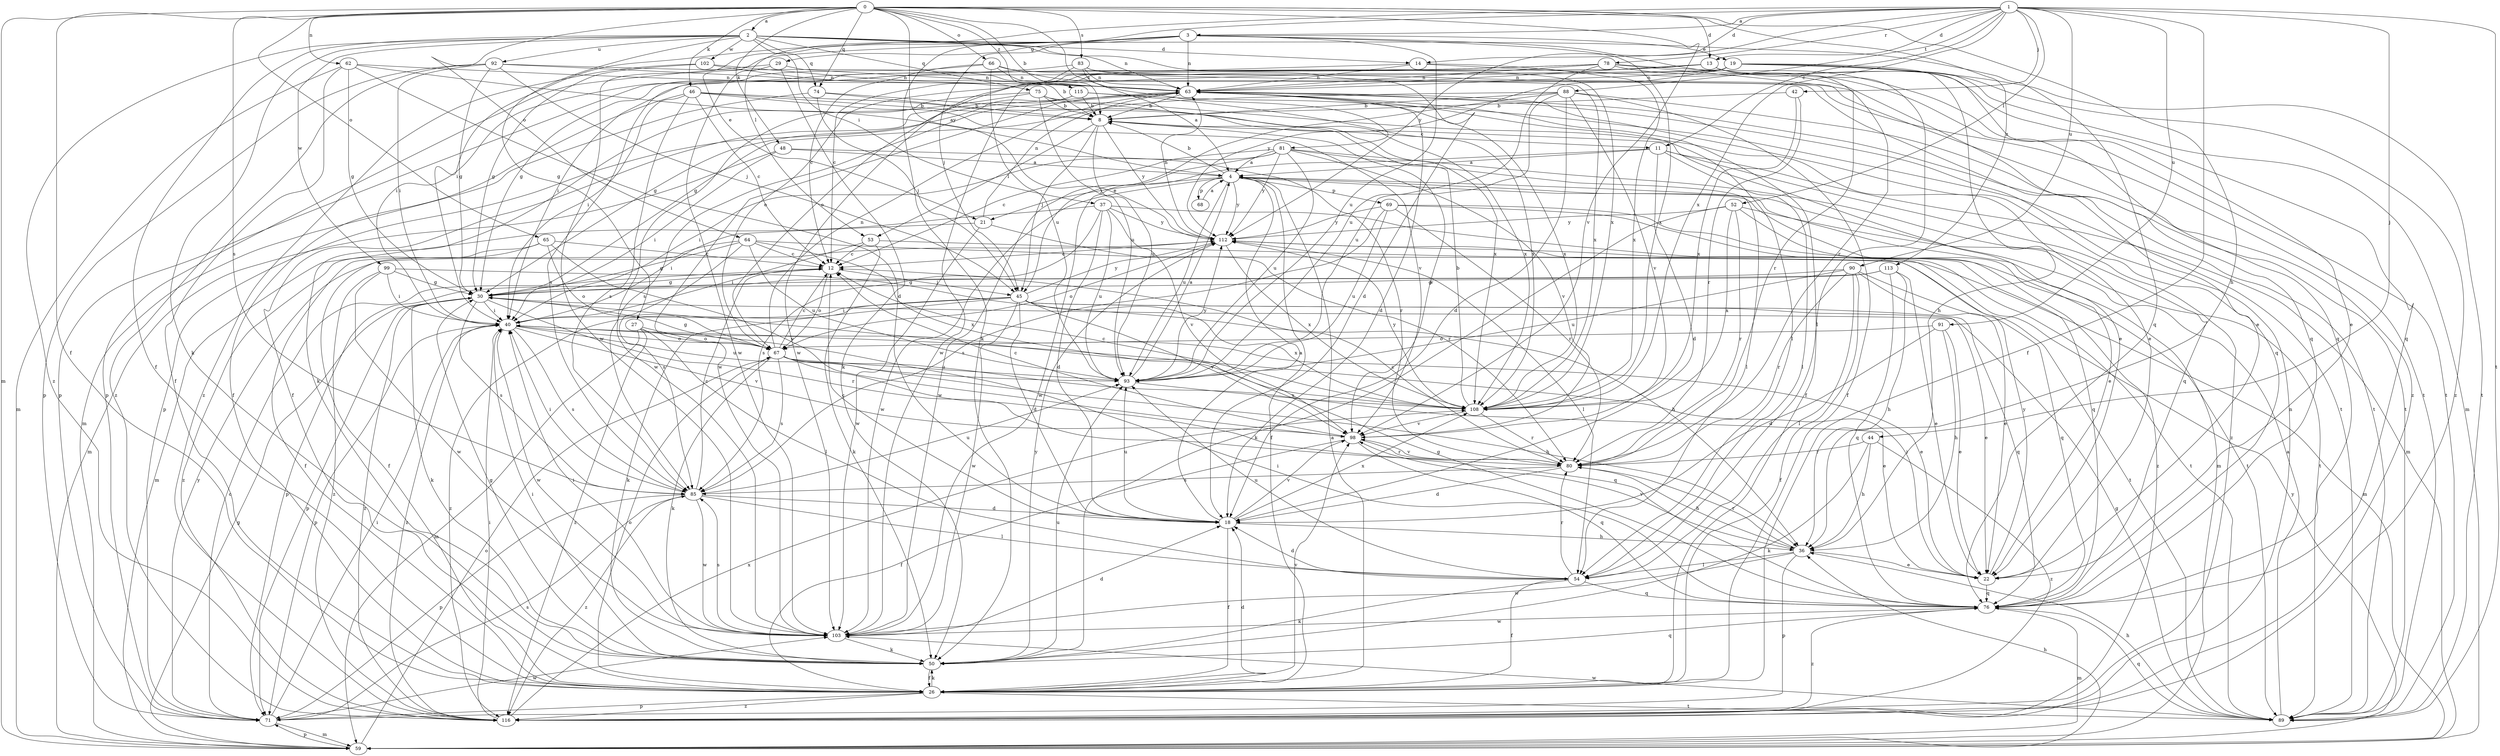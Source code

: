 strict digraph  {
0;
1;
2;
3;
4;
8;
11;
12;
13;
14;
18;
19;
21;
22;
26;
27;
29;
30;
36;
37;
40;
42;
44;
45;
46;
48;
50;
52;
53;
54;
59;
62;
63;
64;
65;
66;
67;
68;
69;
71;
74;
75;
76;
78;
80;
81;
83;
85;
88;
89;
90;
91;
92;
93;
98;
99;
102;
103;
108;
112;
113;
115;
116;
0 -> 2  [label=a];
0 -> 8  [label=b];
0 -> 13  [label=d];
0 -> 26  [label=f];
0 -> 36  [label=h];
0 -> 46  [label=k];
0 -> 48  [label=k];
0 -> 59  [label=m];
0 -> 62  [label=n];
0 -> 64  [label=o];
0 -> 65  [label=o];
0 -> 66  [label=o];
0 -> 74  [label=q];
0 -> 81  [label=s];
0 -> 83  [label=s];
0 -> 85  [label=s];
0 -> 98  [label=v];
0 -> 112  [label=y];
0 -> 113  [label=z];
0 -> 115  [label=z];
1 -> 3  [label=a];
1 -> 11  [label=c];
1 -> 13  [label=d];
1 -> 14  [label=d];
1 -> 26  [label=f];
1 -> 42  [label=j];
1 -> 44  [label=j];
1 -> 50  [label=k];
1 -> 52  [label=l];
1 -> 53  [label=l];
1 -> 78  [label=r];
1 -> 88  [label=t];
1 -> 89  [label=t];
1 -> 90  [label=u];
1 -> 91  [label=u];
1 -> 108  [label=x];
1 -> 112  [label=y];
2 -> 14  [label=d];
2 -> 26  [label=f];
2 -> 27  [label=g];
2 -> 37  [label=i];
2 -> 50  [label=k];
2 -> 63  [label=n];
2 -> 74  [label=q];
2 -> 75  [label=q];
2 -> 76  [label=q];
2 -> 92  [label=u];
2 -> 99  [label=w];
2 -> 102  [label=w];
2 -> 108  [label=x];
2 -> 116  [label=z];
3 -> 19  [label=e];
3 -> 21  [label=e];
3 -> 29  [label=g];
3 -> 40  [label=i];
3 -> 45  [label=j];
3 -> 63  [label=n];
3 -> 80  [label=r];
3 -> 93  [label=u];
3 -> 103  [label=w];
3 -> 108  [label=x];
4 -> 8  [label=b];
4 -> 21  [label=e];
4 -> 22  [label=e];
4 -> 26  [label=f];
4 -> 59  [label=m];
4 -> 68  [label=p];
4 -> 69  [label=p];
4 -> 93  [label=u];
4 -> 103  [label=w];
4 -> 112  [label=y];
8 -> 11  [label=c];
8 -> 45  [label=j];
8 -> 53  [label=l];
8 -> 93  [label=u];
8 -> 98  [label=v];
8 -> 112  [label=y];
11 -> 4  [label=a];
11 -> 18  [label=d];
11 -> 54  [label=l];
11 -> 59  [label=m];
11 -> 103  [label=w];
11 -> 116  [label=z];
12 -> 30  [label=g];
12 -> 45  [label=j];
12 -> 67  [label=o];
13 -> 54  [label=l];
13 -> 59  [label=m];
13 -> 63  [label=n];
13 -> 67  [label=o];
13 -> 76  [label=q];
13 -> 103  [label=w];
14 -> 63  [label=n];
14 -> 76  [label=q];
14 -> 103  [label=w];
14 -> 108  [label=x];
18 -> 4  [label=a];
18 -> 12  [label=c];
18 -> 26  [label=f];
18 -> 36  [label=h];
18 -> 93  [label=u];
18 -> 98  [label=v];
18 -> 108  [label=x];
19 -> 22  [label=e];
19 -> 36  [label=h];
19 -> 40  [label=i];
19 -> 63  [label=n];
19 -> 67  [label=o];
19 -> 89  [label=t];
19 -> 112  [label=y];
19 -> 116  [label=z];
21 -> 40  [label=i];
21 -> 63  [label=n];
21 -> 80  [label=r];
21 -> 103  [label=w];
22 -> 40  [label=i];
22 -> 76  [label=q];
22 -> 112  [label=y];
26 -> 4  [label=a];
26 -> 18  [label=d];
26 -> 50  [label=k];
26 -> 67  [label=o];
26 -> 71  [label=p];
26 -> 89  [label=t];
26 -> 98  [label=v];
26 -> 116  [label=z];
27 -> 22  [label=e];
27 -> 54  [label=l];
27 -> 59  [label=m];
27 -> 67  [label=o];
27 -> 116  [label=z];
29 -> 50  [label=k];
29 -> 63  [label=n];
29 -> 71  [label=p];
29 -> 103  [label=w];
30 -> 40  [label=i];
30 -> 50  [label=k];
30 -> 71  [label=p];
30 -> 80  [label=r];
30 -> 85  [label=s];
30 -> 116  [label=z];
36 -> 22  [label=e];
36 -> 54  [label=l];
36 -> 71  [label=p];
36 -> 80  [label=r];
36 -> 98  [label=v];
36 -> 103  [label=w];
37 -> 18  [label=d];
37 -> 59  [label=m];
37 -> 85  [label=s];
37 -> 89  [label=t];
37 -> 93  [label=u];
37 -> 98  [label=v];
37 -> 112  [label=y];
40 -> 67  [label=o];
40 -> 71  [label=p];
40 -> 85  [label=s];
40 -> 93  [label=u];
40 -> 98  [label=v];
40 -> 103  [label=w];
40 -> 116  [label=z];
42 -> 8  [label=b];
42 -> 80  [label=r];
42 -> 108  [label=x];
44 -> 36  [label=h];
44 -> 50  [label=k];
44 -> 80  [label=r];
44 -> 116  [label=z];
45 -> 18  [label=d];
45 -> 22  [label=e];
45 -> 40  [label=i];
45 -> 50  [label=k];
45 -> 76  [label=q];
45 -> 98  [label=v];
45 -> 103  [label=w];
45 -> 108  [label=x];
45 -> 112  [label=y];
45 -> 116  [label=z];
46 -> 8  [label=b];
46 -> 12  [label=c];
46 -> 22  [label=e];
46 -> 26  [label=f];
46 -> 40  [label=i];
46 -> 85  [label=s];
46 -> 98  [label=v];
48 -> 4  [label=a];
48 -> 40  [label=i];
48 -> 59  [label=m];
48 -> 80  [label=r];
50 -> 26  [label=f];
50 -> 30  [label=g];
50 -> 40  [label=i];
50 -> 76  [label=q];
50 -> 93  [label=u];
50 -> 112  [label=y];
52 -> 50  [label=k];
52 -> 80  [label=r];
52 -> 89  [label=t];
52 -> 108  [label=x];
52 -> 112  [label=y];
52 -> 116  [label=z];
53 -> 12  [label=c];
53 -> 40  [label=i];
53 -> 50  [label=k];
53 -> 59  [label=m];
54 -> 18  [label=d];
54 -> 26  [label=f];
54 -> 50  [label=k];
54 -> 76  [label=q];
54 -> 80  [label=r];
54 -> 93  [label=u];
59 -> 30  [label=g];
59 -> 36  [label=h];
59 -> 67  [label=o];
59 -> 71  [label=p];
59 -> 112  [label=y];
62 -> 4  [label=a];
62 -> 18  [label=d];
62 -> 26  [label=f];
62 -> 30  [label=g];
62 -> 59  [label=m];
62 -> 63  [label=n];
63 -> 8  [label=b];
63 -> 18  [label=d];
63 -> 26  [label=f];
63 -> 54  [label=l];
63 -> 71  [label=p];
63 -> 76  [label=q];
63 -> 85  [label=s];
63 -> 89  [label=t];
63 -> 103  [label=w];
63 -> 108  [label=x];
64 -> 12  [label=c];
64 -> 26  [label=f];
64 -> 30  [label=g];
64 -> 85  [label=s];
64 -> 89  [label=t];
64 -> 93  [label=u];
64 -> 108  [label=x];
65 -> 12  [label=c];
65 -> 26  [label=f];
65 -> 67  [label=o];
65 -> 98  [label=v];
65 -> 116  [label=z];
66 -> 12  [label=c];
66 -> 40  [label=i];
66 -> 63  [label=n];
66 -> 89  [label=t];
66 -> 93  [label=u];
66 -> 108  [label=x];
67 -> 12  [label=c];
67 -> 22  [label=e];
67 -> 30  [label=g];
67 -> 36  [label=h];
67 -> 50  [label=k];
67 -> 63  [label=n];
67 -> 76  [label=q];
67 -> 85  [label=s];
67 -> 93  [label=u];
68 -> 4  [label=a];
69 -> 76  [label=q];
69 -> 80  [label=r];
69 -> 85  [label=s];
69 -> 89  [label=t];
69 -> 93  [label=u];
69 -> 112  [label=y];
71 -> 12  [label=c];
71 -> 40  [label=i];
71 -> 59  [label=m];
71 -> 85  [label=s];
71 -> 103  [label=w];
71 -> 112  [label=y];
74 -> 8  [label=b];
74 -> 45  [label=j];
74 -> 59  [label=m];
74 -> 108  [label=x];
75 -> 8  [label=b];
75 -> 22  [label=e];
75 -> 50  [label=k];
75 -> 93  [label=u];
75 -> 103  [label=w];
75 -> 108  [label=x];
76 -> 30  [label=g];
76 -> 40  [label=i];
76 -> 59  [label=m];
76 -> 103  [label=w];
76 -> 116  [label=z];
78 -> 30  [label=g];
78 -> 63  [label=n];
78 -> 76  [label=q];
78 -> 80  [label=r];
78 -> 85  [label=s];
78 -> 89  [label=t];
78 -> 93  [label=u];
80 -> 12  [label=c];
80 -> 18  [label=d];
80 -> 36  [label=h];
80 -> 85  [label=s];
80 -> 98  [label=v];
81 -> 4  [label=a];
81 -> 12  [label=c];
81 -> 40  [label=i];
81 -> 54  [label=l];
81 -> 76  [label=q];
81 -> 93  [label=u];
81 -> 98  [label=v];
81 -> 103  [label=w];
81 -> 112  [label=y];
83 -> 4  [label=a];
83 -> 12  [label=c];
83 -> 18  [label=d];
83 -> 63  [label=n];
83 -> 71  [label=p];
83 -> 116  [label=z];
85 -> 12  [label=c];
85 -> 18  [label=d];
85 -> 40  [label=i];
85 -> 54  [label=l];
85 -> 71  [label=p];
85 -> 93  [label=u];
85 -> 103  [label=w];
85 -> 116  [label=z];
88 -> 8  [label=b];
88 -> 18  [label=d];
88 -> 26  [label=f];
88 -> 30  [label=g];
88 -> 45  [label=j];
88 -> 89  [label=t];
88 -> 93  [label=u];
88 -> 98  [label=v];
89 -> 4  [label=a];
89 -> 30  [label=g];
89 -> 36  [label=h];
89 -> 76  [label=q];
89 -> 103  [label=w];
90 -> 22  [label=e];
90 -> 26  [label=f];
90 -> 30  [label=g];
90 -> 54  [label=l];
90 -> 76  [label=q];
90 -> 80  [label=r];
90 -> 93  [label=u];
91 -> 18  [label=d];
91 -> 22  [label=e];
91 -> 36  [label=h];
91 -> 67  [label=o];
92 -> 22  [label=e];
92 -> 30  [label=g];
92 -> 40  [label=i];
92 -> 45  [label=j];
92 -> 63  [label=n];
92 -> 71  [label=p];
92 -> 116  [label=z];
93 -> 4  [label=a];
93 -> 108  [label=x];
93 -> 112  [label=y];
98 -> 12  [label=c];
98 -> 26  [label=f];
98 -> 76  [label=q];
98 -> 80  [label=r];
99 -> 30  [label=g];
99 -> 36  [label=h];
99 -> 40  [label=i];
99 -> 103  [label=w];
99 -> 116  [label=z];
102 -> 8  [label=b];
102 -> 30  [label=g];
102 -> 63  [label=n];
102 -> 116  [label=z];
103 -> 18  [label=d];
103 -> 40  [label=i];
103 -> 50  [label=k];
103 -> 85  [label=s];
108 -> 8  [label=b];
108 -> 12  [label=c];
108 -> 80  [label=r];
108 -> 98  [label=v];
108 -> 112  [label=y];
112 -> 12  [label=c];
112 -> 54  [label=l];
112 -> 63  [label=n];
112 -> 67  [label=o];
112 -> 108  [label=x];
113 -> 22  [label=e];
113 -> 30  [label=g];
113 -> 36  [label=h];
113 -> 71  [label=p];
113 -> 76  [label=q];
115 -> 8  [label=b];
115 -> 26  [label=f];
115 -> 30  [label=g];
115 -> 89  [label=t];
115 -> 108  [label=x];
116 -> 40  [label=i];
116 -> 63  [label=n];
116 -> 108  [label=x];
}
